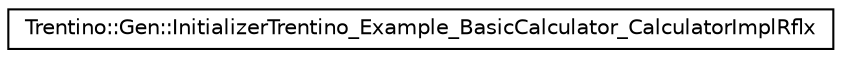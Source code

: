 digraph G
{
  edge [fontname="Helvetica",fontsize="10",labelfontname="Helvetica",labelfontsize="10"];
  node [fontname="Helvetica",fontsize="10",shape=record];
  rankdir="LR";
  Node1 [label="Trentino::Gen::InitializerTrentino_Example_BasicCalculator_CalculatorImplRflx",height=0.2,width=0.4,color="black", fillcolor="white", style="filled",URL="$class_trentino_1_1_gen_1_1_initializer_trentino___example___basic_calculator___calculator_impl_rflx.html"];
}
